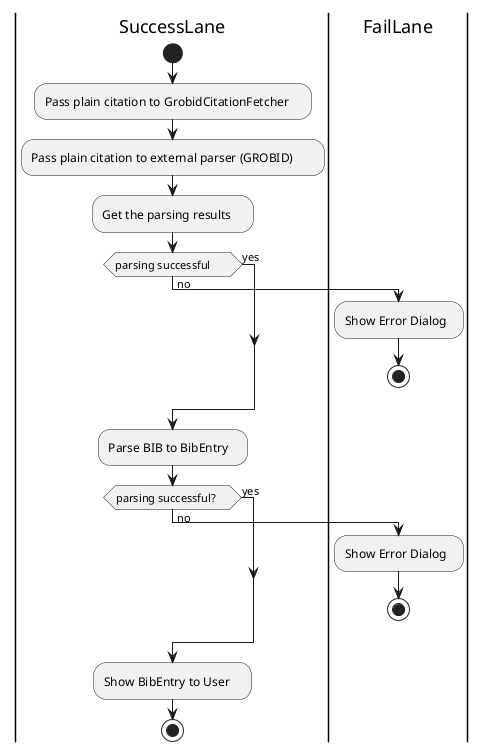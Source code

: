 @startuml
|SuccessLane|
start
:Pass plain citation to GrobidCitationFetcher    ;
:Pass plain citation to external parser (GROBID)       ;
:Get the parsing results    ;
if (parsing successful       ) then (yes)
else (no)
    |FailLane|
    :Show Error Dialog  ;
    stop
endif
|SuccessLane|

|SuccessLane|
:Parse BIB to BibEntry   ;
if (parsing successful?     ) then (yes)
else (no)
    |FailLane|
    :Show Error Dialog  ;
    stop
endif
|SuccessLane|
:Show BibEntry to User    ;
stop
@enduml
